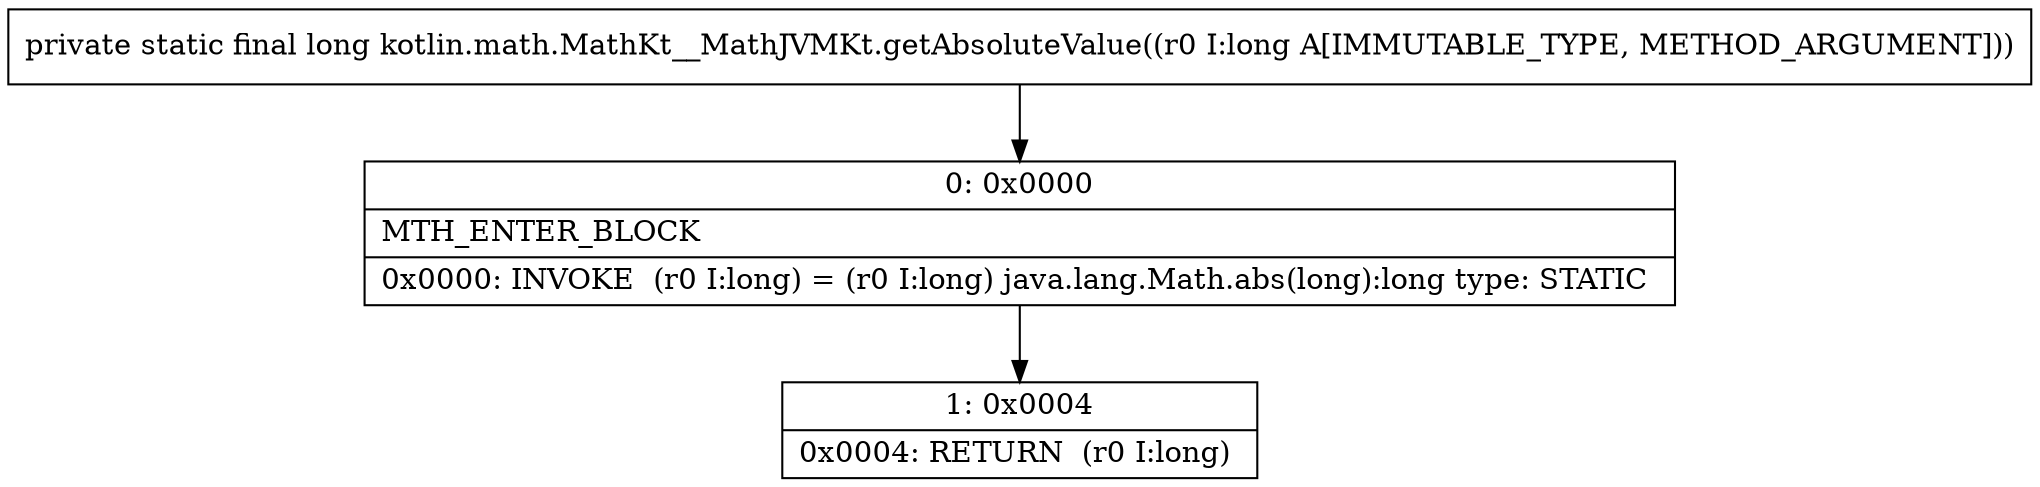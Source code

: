 digraph "CFG forkotlin.math.MathKt__MathJVMKt.getAbsoluteValue(J)J" {
Node_0 [shape=record,label="{0\:\ 0x0000|MTH_ENTER_BLOCK\l|0x0000: INVOKE  (r0 I:long) = (r0 I:long) java.lang.Math.abs(long):long type: STATIC \l}"];
Node_1 [shape=record,label="{1\:\ 0x0004|0x0004: RETURN  (r0 I:long) \l}"];
MethodNode[shape=record,label="{private static final long kotlin.math.MathKt__MathJVMKt.getAbsoluteValue((r0 I:long A[IMMUTABLE_TYPE, METHOD_ARGUMENT])) }"];
MethodNode -> Node_0;
Node_0 -> Node_1;
}

